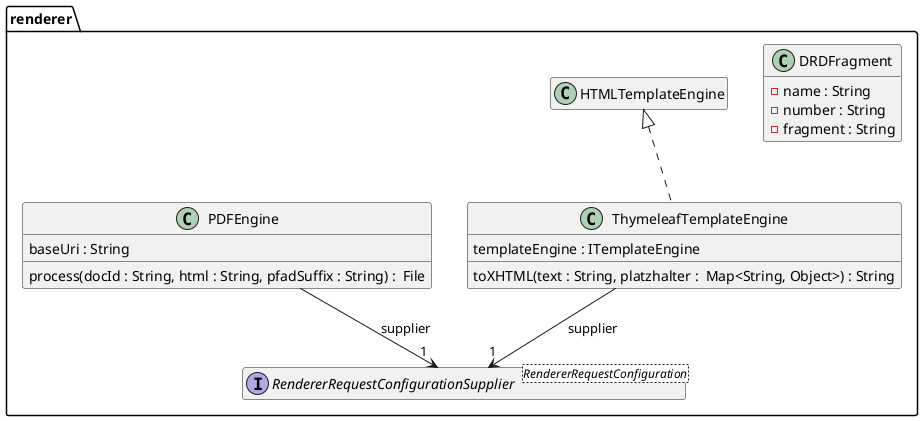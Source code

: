 @startuml Ebene3.png
hide empty members

package renderer {

    class DRDFragment {
        -name : String
        -number : String
        -fragment : String
    }

    interface RendererRequestConfigurationSupplier<RendererRequestConfiguration> {
    }

    class ThymeleafTemplateEngine {
        templateEngine : ITemplateEngine
        toXHTML(text : String, platzhalter :  Map<String, Object>) : String
    }
    ThymeleafTemplateEngine --> "1" RendererRequestConfigurationSupplier : supplier
    HTMLTemplateEngine <|.. ThymeleafTemplateEngine

    class PDFEngine {
        baseUri : String
        process(docId : String, html : String, pfadSuffix : String) :  File
    }
    PDFEngine --> "1" RendererRequestConfigurationSupplier : supplier

}
@enduml
